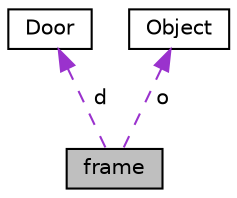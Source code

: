 digraph "frame"
{
 // LATEX_PDF_SIZE
  edge [fontname="Helvetica",fontsize="10",labelfontname="Helvetica",labelfontsize="10"];
  node [fontname="Helvetica",fontsize="10",shape=record];
  Node1 [label="frame",height=0.2,width=0.4,color="black", fillcolor="grey75", style="filled", fontcolor="black",tooltip=" "];
  Node2 -> Node1 [dir="back",color="darkorchid3",fontsize="10",style="dashed",label=" d" ,fontname="Helvetica"];
  Node2 [label="Door",height=0.2,width=0.4,color="black", fillcolor="white", style="filled",URL="$struct_door.html",tooltip=" "];
  Node3 -> Node1 [dir="back",color="darkorchid3",fontsize="10",style="dashed",label=" o" ,fontname="Helvetica"];
  Node3 [label="Object",height=0.2,width=0.4,color="black", fillcolor="white", style="filled",URL="$struct_object.html",tooltip=" "];
}
